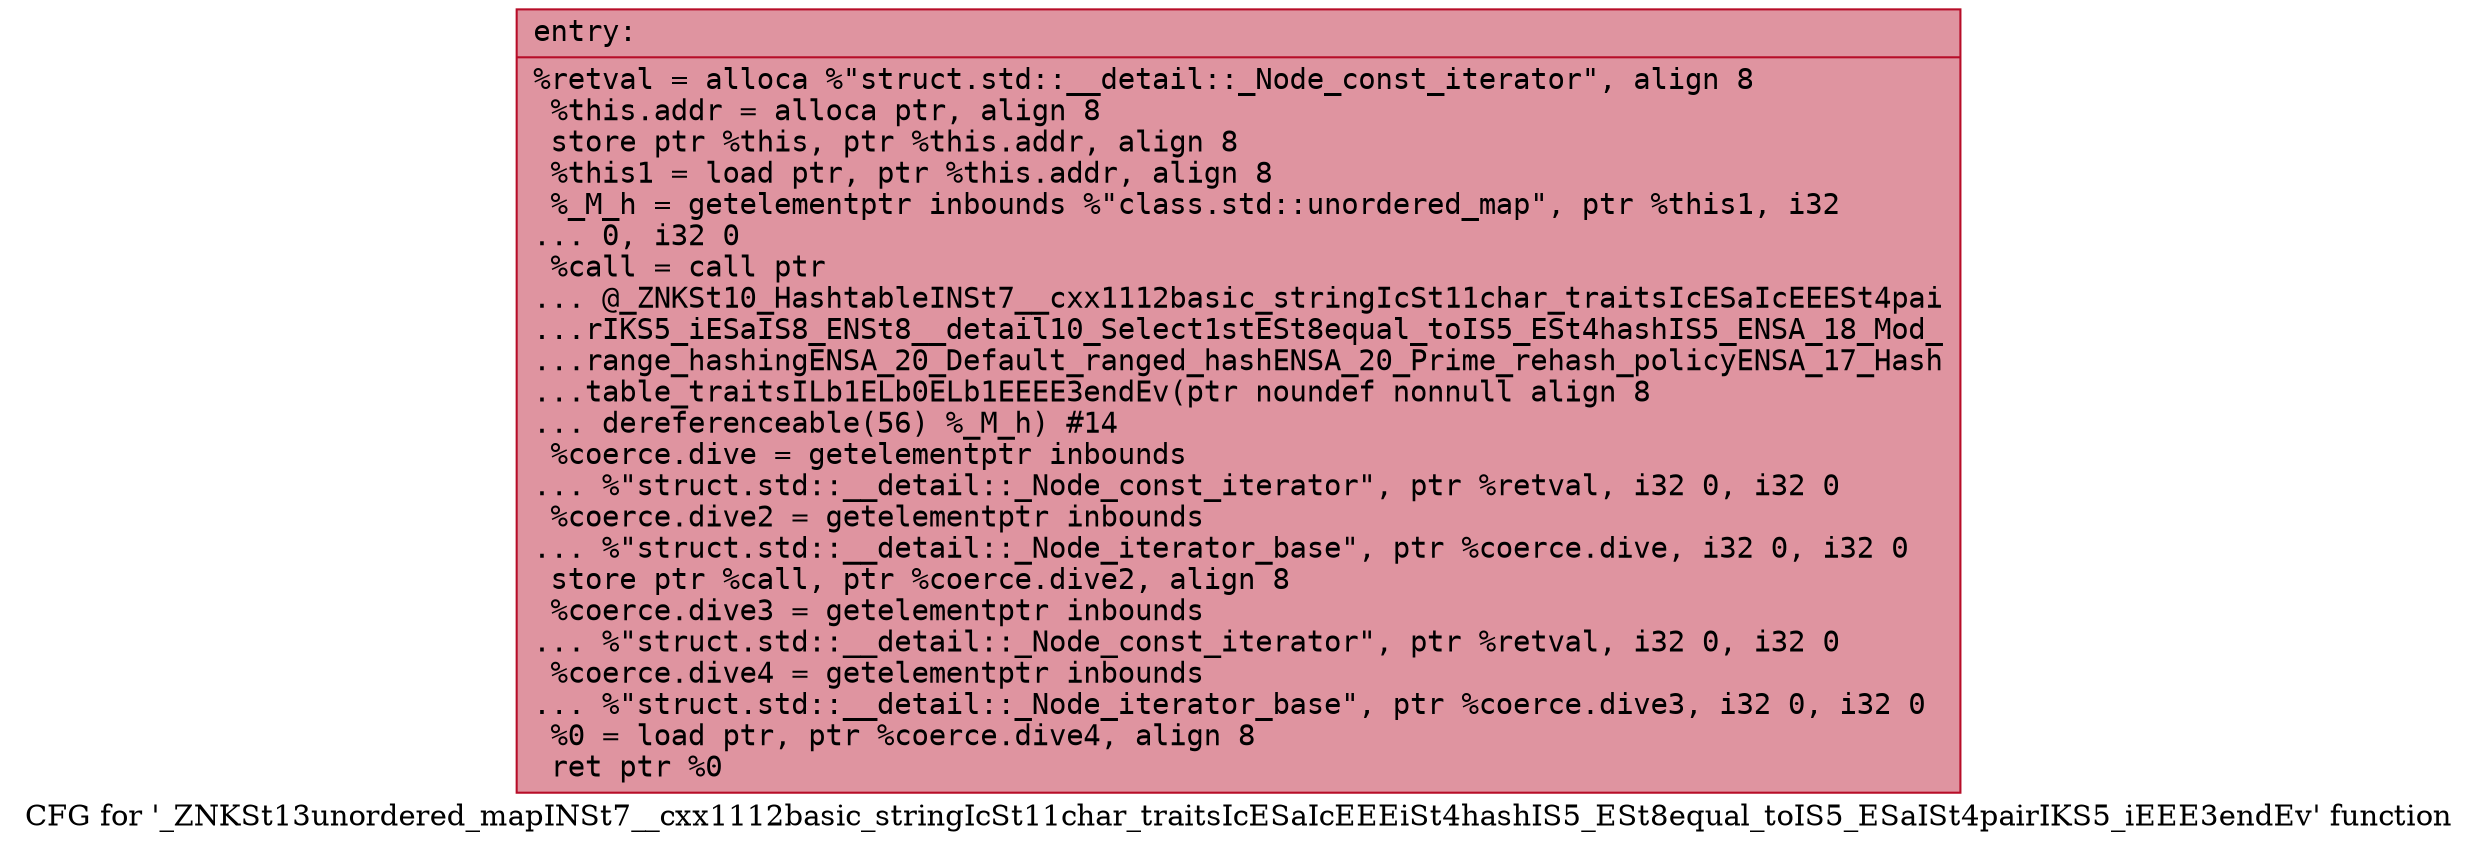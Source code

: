 digraph "CFG for '_ZNKSt13unordered_mapINSt7__cxx1112basic_stringIcSt11char_traitsIcESaIcEEEiSt4hashIS5_ESt8equal_toIS5_ESaISt4pairIKS5_iEEE3endEv' function" {
	label="CFG for '_ZNKSt13unordered_mapINSt7__cxx1112basic_stringIcSt11char_traitsIcESaIcEEEiSt4hashIS5_ESt8equal_toIS5_ESaISt4pairIKS5_iEEE3endEv' function";

	Node0x55bfca0db990 [shape=record,color="#b70d28ff", style=filled, fillcolor="#b70d2870" fontname="Courier",label="{entry:\l|  %retval = alloca %\"struct.std::__detail::_Node_const_iterator\", align 8\l  %this.addr = alloca ptr, align 8\l  store ptr %this, ptr %this.addr, align 8\l  %this1 = load ptr, ptr %this.addr, align 8\l  %_M_h = getelementptr inbounds %\"class.std::unordered_map\", ptr %this1, i32\l... 0, i32 0\l  %call = call ptr\l... @_ZNKSt10_HashtableINSt7__cxx1112basic_stringIcSt11char_traitsIcESaIcEEESt4pai\l...rIKS5_iESaIS8_ENSt8__detail10_Select1stESt8equal_toIS5_ESt4hashIS5_ENSA_18_Mod_\l...range_hashingENSA_20_Default_ranged_hashENSA_20_Prime_rehash_policyENSA_17_Hash\l...table_traitsILb1ELb0ELb1EEEE3endEv(ptr noundef nonnull align 8\l... dereferenceable(56) %_M_h) #14\l  %coerce.dive = getelementptr inbounds\l... %\"struct.std::__detail::_Node_const_iterator\", ptr %retval, i32 0, i32 0\l  %coerce.dive2 = getelementptr inbounds\l... %\"struct.std::__detail::_Node_iterator_base\", ptr %coerce.dive, i32 0, i32 0\l  store ptr %call, ptr %coerce.dive2, align 8\l  %coerce.dive3 = getelementptr inbounds\l... %\"struct.std::__detail::_Node_const_iterator\", ptr %retval, i32 0, i32 0\l  %coerce.dive4 = getelementptr inbounds\l... %\"struct.std::__detail::_Node_iterator_base\", ptr %coerce.dive3, i32 0, i32 0\l  %0 = load ptr, ptr %coerce.dive4, align 8\l  ret ptr %0\l}"];
}
